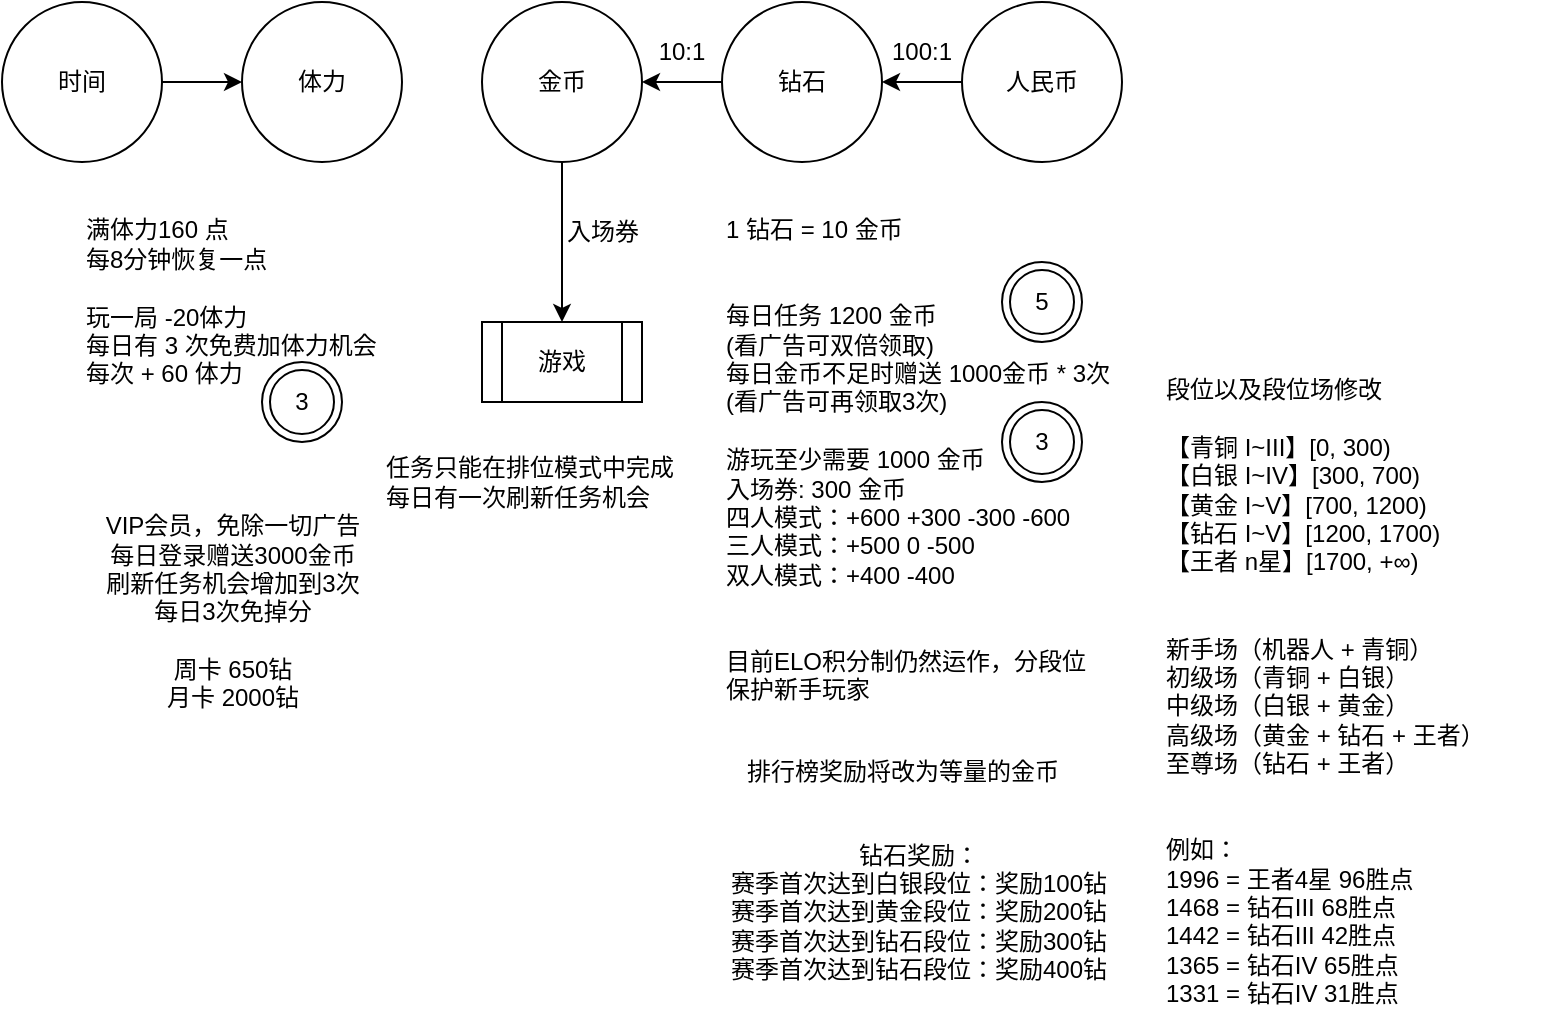<mxfile version="22.0.4" type="github">
  <diagram name="第 1 页" id="cnAK6zxrRtvMNEw_1psN">
    <mxGraphModel dx="1050" dy="605" grid="1" gridSize="10" guides="1" tooltips="1" connect="1" arrows="1" fold="1" page="1" pageScale="1" pageWidth="827" pageHeight="1169" math="0" shadow="0">
      <root>
        <mxCell id="0" />
        <mxCell id="1" parent="0" />
        <mxCell id="W0va-TfwMzZbDuSETiZr-18" style="edgeStyle=orthogonalEdgeStyle;rounded=0;orthogonalLoop=1;jettySize=auto;html=1;exitX=0.5;exitY=1;exitDx=0;exitDy=0;entryX=0.5;entryY=0;entryDx=0;entryDy=0;" edge="1" parent="1" source="W0va-TfwMzZbDuSETiZr-1" target="W0va-TfwMzZbDuSETiZr-10">
          <mxGeometry relative="1" as="geometry">
            <mxPoint x="300" y="420" as="targetPoint" />
          </mxGeometry>
        </mxCell>
        <mxCell id="W0va-TfwMzZbDuSETiZr-1" value="金币" style="ellipse;whiteSpace=wrap;html=1;aspect=fixed;" vertex="1" parent="1">
          <mxGeometry x="260" y="160" width="80" height="80" as="geometry" />
        </mxCell>
        <mxCell id="W0va-TfwMzZbDuSETiZr-7" value="" style="edgeStyle=orthogonalEdgeStyle;rounded=0;orthogonalLoop=1;jettySize=auto;html=1;" edge="1" parent="1" source="W0va-TfwMzZbDuSETiZr-2" target="W0va-TfwMzZbDuSETiZr-1">
          <mxGeometry relative="1" as="geometry" />
        </mxCell>
        <mxCell id="W0va-TfwMzZbDuSETiZr-2" value="钻石" style="ellipse;whiteSpace=wrap;html=1;aspect=fixed;" vertex="1" parent="1">
          <mxGeometry x="380" y="160" width="80" height="80" as="geometry" />
        </mxCell>
        <mxCell id="W0va-TfwMzZbDuSETiZr-3" value="体力" style="ellipse;whiteSpace=wrap;html=1;aspect=fixed;" vertex="1" parent="1">
          <mxGeometry x="140" y="160" width="80" height="80" as="geometry" />
        </mxCell>
        <mxCell id="W0va-TfwMzZbDuSETiZr-6" value="" style="edgeStyle=orthogonalEdgeStyle;rounded=0;orthogonalLoop=1;jettySize=auto;html=1;" edge="1" parent="1" source="W0va-TfwMzZbDuSETiZr-5" target="W0va-TfwMzZbDuSETiZr-2">
          <mxGeometry relative="1" as="geometry" />
        </mxCell>
        <mxCell id="W0va-TfwMzZbDuSETiZr-5" value="人民币" style="ellipse;whiteSpace=wrap;html=1;aspect=fixed;" vertex="1" parent="1">
          <mxGeometry x="500" y="160" width="80" height="80" as="geometry" />
        </mxCell>
        <mxCell id="W0va-TfwMzZbDuSETiZr-9" value="" style="edgeStyle=orthogonalEdgeStyle;rounded=0;orthogonalLoop=1;jettySize=auto;html=1;" edge="1" parent="1" source="W0va-TfwMzZbDuSETiZr-8" target="W0va-TfwMzZbDuSETiZr-3">
          <mxGeometry relative="1" as="geometry" />
        </mxCell>
        <mxCell id="W0va-TfwMzZbDuSETiZr-8" value="时间" style="ellipse;whiteSpace=wrap;html=1;aspect=fixed;" vertex="1" parent="1">
          <mxGeometry x="20" y="160" width="80" height="80" as="geometry" />
        </mxCell>
        <mxCell id="W0va-TfwMzZbDuSETiZr-19" value="入场券" style="text;html=1;align=center;verticalAlign=middle;resizable=0;points=[];autosize=1;strokeColor=none;fillColor=none;" vertex="1" parent="1">
          <mxGeometry x="290" y="260" width="60" height="30" as="geometry" />
        </mxCell>
        <mxCell id="W0va-TfwMzZbDuSETiZr-22" value="10:1" style="text;html=1;strokeColor=none;fillColor=none;align=center;verticalAlign=middle;whiteSpace=wrap;rounded=0;" vertex="1" parent="1">
          <mxGeometry x="330" y="170" width="60" height="30" as="geometry" />
        </mxCell>
        <mxCell id="W0va-TfwMzZbDuSETiZr-23" value="100:1" style="text;html=1;strokeColor=none;fillColor=none;align=center;verticalAlign=middle;whiteSpace=wrap;rounded=0;" vertex="1" parent="1">
          <mxGeometry x="450" y="170" width="60" height="30" as="geometry" />
        </mxCell>
        <mxCell id="W0va-TfwMzZbDuSETiZr-10" value="游戏" style="shape=process;whiteSpace=wrap;html=1;backgroundOutline=1;size=0.125;" vertex="1" parent="1">
          <mxGeometry x="260" y="320" width="80" height="40" as="geometry" />
        </mxCell>
        <mxCell id="W0va-TfwMzZbDuSETiZr-24" value="1 钻石 = 10 金币&#xa;&#xa;&#xa;每日任务 1200 金币&#xa;(看广告可双倍领取)&#xa;每日金币不足时赠送 1000金币 * 3次&#xa;(看广告可再领取3次)&#xa;&#xa;游玩至少需要 1000 金币&#xa;入场券: 300 金币&#xa;四人模式：+600 +300 -300 -600&#xa;三人模式：+500 0 -500&#xa;双人模式：+400 -400&#xa;&#xa;&#xa;目前ELO积分制仍然运作，分段位&#xa;保护新手玩家" style="text;whiteSpace=wrap;" vertex="1" parent="1">
          <mxGeometry x="380" y="260" width="195" height="260" as="geometry" />
        </mxCell>
        <mxCell id="W0va-TfwMzZbDuSETiZr-26" value="满体力160 点&lt;br&gt;每8分钟恢复一点&lt;br&gt;&lt;br&gt;玩一局 -20体力&lt;br&gt;每日有 3 次免费加体力机会&lt;br&gt;每次 + 60 体力" style="text;html=1;align=left;verticalAlign=middle;resizable=0;points=[];autosize=1;strokeColor=none;fillColor=none;" vertex="1" parent="1">
          <mxGeometry x="60" y="260" width="170" height="100" as="geometry" />
        </mxCell>
        <mxCell id="W0va-TfwMzZbDuSETiZr-27" value="5" style="ellipse;shape=doubleEllipse;whiteSpace=wrap;html=1;aspect=fixed;" vertex="1" parent="1">
          <mxGeometry x="520" y="290" width="40" height="40" as="geometry" />
        </mxCell>
        <mxCell id="W0va-TfwMzZbDuSETiZr-28" value="3" style="ellipse;shape=doubleEllipse;whiteSpace=wrap;html=1;aspect=fixed;" vertex="1" parent="1">
          <mxGeometry x="520" y="360" width="40" height="40" as="geometry" />
        </mxCell>
        <mxCell id="W0va-TfwMzZbDuSETiZr-29" value="3" style="ellipse;shape=doubleEllipse;whiteSpace=wrap;html=1;aspect=fixed;" vertex="1" parent="1">
          <mxGeometry x="150" y="340" width="40" height="40" as="geometry" />
        </mxCell>
        <mxCell id="W0va-TfwMzZbDuSETiZr-31" value="VIP会员，免除一切广告&lt;br&gt;每日登录赠送3000金币&lt;br&gt;刷新任务机会增加到3次&lt;br&gt;每日3次免掉分&lt;br&gt;&lt;br&gt;周卡 650钻&lt;br&gt;月卡 2000钻" style="text;html=1;align=center;verticalAlign=middle;resizable=0;points=[];autosize=1;strokeColor=none;fillColor=none;" vertex="1" parent="1">
          <mxGeometry x="60" y="410" width="150" height="110" as="geometry" />
        </mxCell>
        <mxCell id="W0va-TfwMzZbDuSETiZr-32" value="段位以及段位场修改&#xa;&#xa;【青铜 I~III】[0, 300)&#xa;【白银 I~IV】[300, 700)&#xa;【黄金 I~V】[700, 1200)&#xa;【钻石 I~V】[1200, 1700)&#xa;【王者 n星】[1700, +∞)&#xa;&#xa;&#xa;新手场（机器人 + 青铜）&#xa;初级场（青铜 + 白银）&#xa;中级场（白银 + 黄金）&#xa;高级场（黄金 + 钻石 + 王者）&#xa;至尊场（钻石 + 王者）&#xa;&#xa;&#xa;例如：&#xa;1996 = 王者4星 96胜点&#xa;1468 = 钻石III 68胜点&#xa;1442 = 钻石III 42胜点&#xa;1365 = 钻石IV 65胜点&#xa;1331 = 钻石IV 31胜点" style="text;whiteSpace=wrap;" vertex="1" parent="1">
          <mxGeometry x="600" y="340" width="190" height="310" as="geometry" />
        </mxCell>
        <mxCell id="W0va-TfwMzZbDuSETiZr-33" value="任务只能在排位模式中完成&lt;br&gt;每日有一次刷新任务机会" style="text;html=1;align=left;verticalAlign=middle;resizable=0;points=[];autosize=1;strokeColor=none;fillColor=none;" vertex="1" parent="1">
          <mxGeometry x="210" y="380" width="170" height="40" as="geometry" />
        </mxCell>
        <mxCell id="W0va-TfwMzZbDuSETiZr-34" value="排行榜奖励将改为等量的金币" style="text;html=1;align=center;verticalAlign=middle;resizable=0;points=[];autosize=1;strokeColor=none;fillColor=none;" vertex="1" parent="1">
          <mxGeometry x="380" y="530" width="180" height="30" as="geometry" />
        </mxCell>
        <mxCell id="W0va-TfwMzZbDuSETiZr-35" value="钻石奖励：&lt;br&gt;赛季首次达到白银段位：奖励100钻&lt;br&gt;赛季首次达到黄金段位：奖励200钻&lt;br&gt;赛季首次达到钻石段位：奖励300钻&lt;br&gt;赛季首次达到钻石段位：奖励400钻&lt;br&gt;" style="text;html=1;align=center;verticalAlign=middle;resizable=0;points=[];autosize=1;strokeColor=none;fillColor=none;" vertex="1" parent="1">
          <mxGeometry x="372.5" y="570" width="210" height="90" as="geometry" />
        </mxCell>
      </root>
    </mxGraphModel>
  </diagram>
</mxfile>
